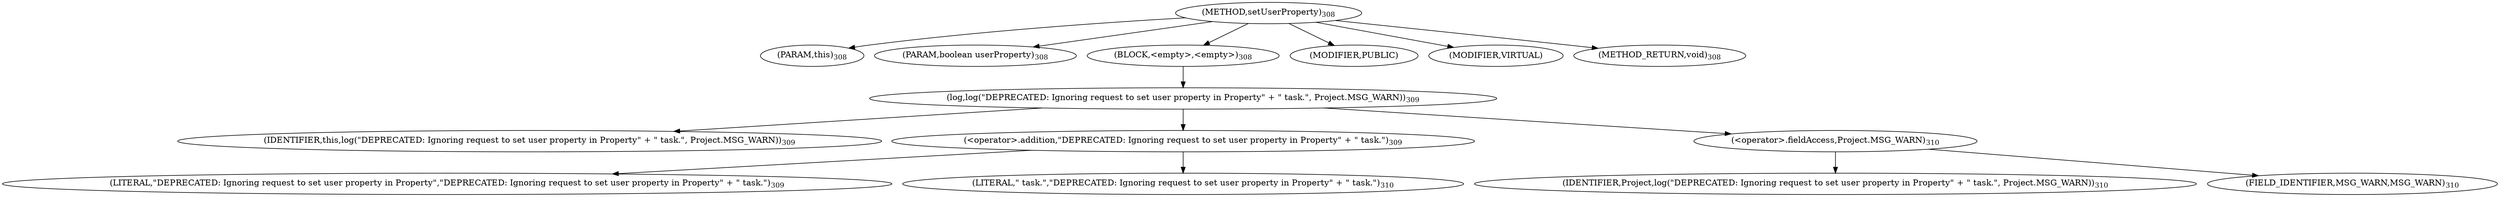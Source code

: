 digraph "setUserProperty" {  
"378" [label = <(METHOD,setUserProperty)<SUB>308</SUB>> ]
"36" [label = <(PARAM,this)<SUB>308</SUB>> ]
"379" [label = <(PARAM,boolean userProperty)<SUB>308</SUB>> ]
"380" [label = <(BLOCK,&lt;empty&gt;,&lt;empty&gt;)<SUB>308</SUB>> ]
"381" [label = <(log,log(&quot;DEPRECATED: Ignoring request to set user property in Property&quot; + &quot; task.&quot;, Project.MSG_WARN))<SUB>309</SUB>> ]
"35" [label = <(IDENTIFIER,this,log(&quot;DEPRECATED: Ignoring request to set user property in Property&quot; + &quot; task.&quot;, Project.MSG_WARN))<SUB>309</SUB>> ]
"382" [label = <(&lt;operator&gt;.addition,&quot;DEPRECATED: Ignoring request to set user property in Property&quot; + &quot; task.&quot;)<SUB>309</SUB>> ]
"383" [label = <(LITERAL,&quot;DEPRECATED: Ignoring request to set user property in Property&quot;,&quot;DEPRECATED: Ignoring request to set user property in Property&quot; + &quot; task.&quot;)<SUB>309</SUB>> ]
"384" [label = <(LITERAL,&quot; task.&quot;,&quot;DEPRECATED: Ignoring request to set user property in Property&quot; + &quot; task.&quot;)<SUB>310</SUB>> ]
"385" [label = <(&lt;operator&gt;.fieldAccess,Project.MSG_WARN)<SUB>310</SUB>> ]
"386" [label = <(IDENTIFIER,Project,log(&quot;DEPRECATED: Ignoring request to set user property in Property&quot; + &quot; task.&quot;, Project.MSG_WARN))<SUB>310</SUB>> ]
"387" [label = <(FIELD_IDENTIFIER,MSG_WARN,MSG_WARN)<SUB>310</SUB>> ]
"388" [label = <(MODIFIER,PUBLIC)> ]
"389" [label = <(MODIFIER,VIRTUAL)> ]
"390" [label = <(METHOD_RETURN,void)<SUB>308</SUB>> ]
  "378" -> "36" 
  "378" -> "379" 
  "378" -> "380" 
  "378" -> "388" 
  "378" -> "389" 
  "378" -> "390" 
  "380" -> "381" 
  "381" -> "35" 
  "381" -> "382" 
  "381" -> "385" 
  "382" -> "383" 
  "382" -> "384" 
  "385" -> "386" 
  "385" -> "387" 
}
